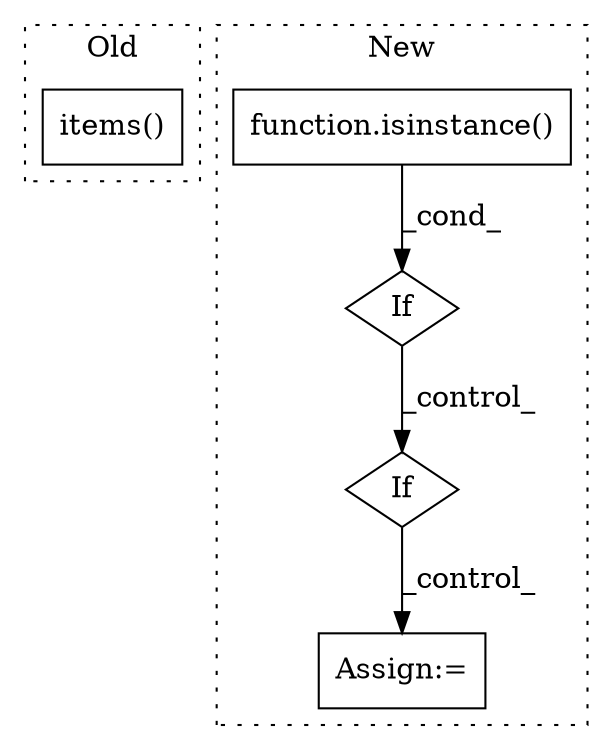 digraph G {
subgraph cluster0 {
1 [label="items()" a="75" s="2449" l="18" shape="box"];
label = "Old";
style="dotted";
}
subgraph cluster1 {
2 [label="function.isinstance()" a="75" s="3101,3125" l="11,1" shape="box"];
3 [label="If" a="96" s="3098" l="3" shape="diamond"];
4 [label="Assign:=" a="68" s="3528" l="3" shape="box"];
5 [label="If" a="96" s="3180" l="0" shape="diamond"];
label = "New";
style="dotted";
}
2 -> 3 [label="_cond_"];
3 -> 5 [label="_control_"];
5 -> 4 [label="_control_"];
}